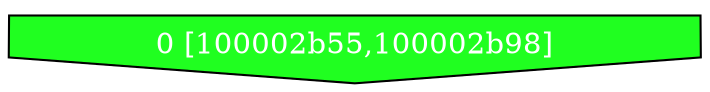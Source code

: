 diGraph gzip{
	gzip_0  [style=filled fillcolor="#20FF20" fontcolor="#ffffff" shape=invhouse label="0 [100002b55,100002b98]"]


}